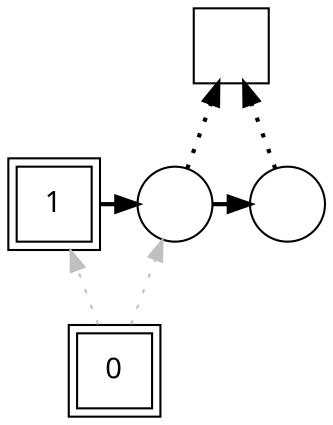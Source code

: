 digraph G {
rankdir = BT;
Node [ fontname="Apple Symbols"];
Player		[ label="1" shape=square peripheries=2];
Ground		[ label="0" shape=square peripheries=2];
Sausage0		[ label="" shape=circle];
Island		[ label="" shape=square];
Sausage1		[ label="" shape=circle];
{rank=same; Player,Sausage0};
{rank=same; Sausage0,Sausage1};
	"Ground" -> "Player" [style=dotted color="gray"];
	"Player" -> "Sausage0" [constraint=false  penwidth=2];
	"Ground" -> "Sausage0" [style=dotted color="gray"];
	"Sausage0" -> "Island" [style=dotted  penwidth=2];
	"Sausage0" -> "Sausage1" [constraint=false  penwidth=2];
	"Sausage1" -> "Island" [style=dotted  penwidth=2];
}